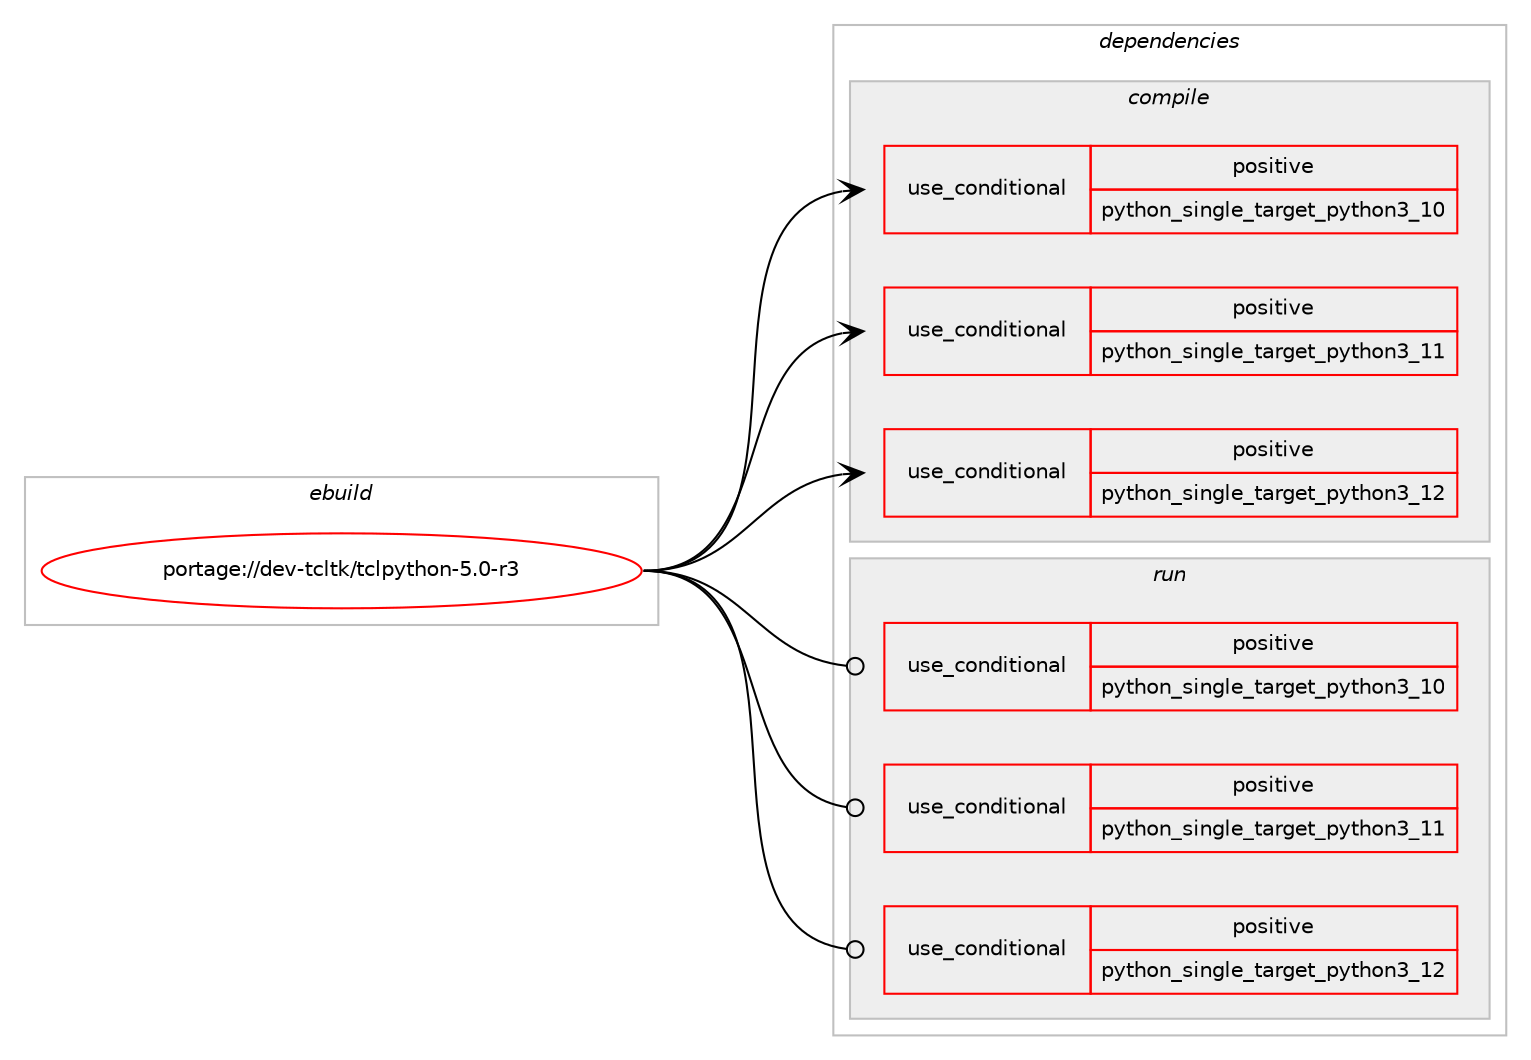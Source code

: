 digraph prolog {

# *************
# Graph options
# *************

newrank=true;
concentrate=true;
compound=true;
graph [rankdir=LR,fontname=Helvetica,fontsize=10,ranksep=1.5];#, ranksep=2.5, nodesep=0.2];
edge  [arrowhead=vee];
node  [fontname=Helvetica,fontsize=10];

# **********
# The ebuild
# **********

subgraph cluster_leftcol {
color=gray;
rank=same;
label=<<i>ebuild</i>>;
id [label="portage://dev-tcltk/tclpython-5.0-r3", color=red, width=4, href="../dev-tcltk/tclpython-5.0-r3.svg"];
}

# ****************
# The dependencies
# ****************

subgraph cluster_midcol {
color=gray;
label=<<i>dependencies</i>>;
subgraph cluster_compile {
fillcolor="#eeeeee";
style=filled;
label=<<i>compile</i>>;
subgraph cond57647 {
dependency107145 [label=<<TABLE BORDER="0" CELLBORDER="1" CELLSPACING="0" CELLPADDING="4"><TR><TD ROWSPAN="3" CELLPADDING="10">use_conditional</TD></TR><TR><TD>positive</TD></TR><TR><TD>python_single_target_python3_10</TD></TR></TABLE>>, shape=none, color=red];
# *** BEGIN UNKNOWN DEPENDENCY TYPE (TODO) ***
# dependency107145 -> package_dependency(portage://dev-tcltk/tclpython-5.0-r3,install,no,dev-lang,python,none,[,,],[slot(3.10)],[])
# *** END UNKNOWN DEPENDENCY TYPE (TODO) ***

}
id:e -> dependency107145:w [weight=20,style="solid",arrowhead="vee"];
subgraph cond57648 {
dependency107146 [label=<<TABLE BORDER="0" CELLBORDER="1" CELLSPACING="0" CELLPADDING="4"><TR><TD ROWSPAN="3" CELLPADDING="10">use_conditional</TD></TR><TR><TD>positive</TD></TR><TR><TD>python_single_target_python3_11</TD></TR></TABLE>>, shape=none, color=red];
# *** BEGIN UNKNOWN DEPENDENCY TYPE (TODO) ***
# dependency107146 -> package_dependency(portage://dev-tcltk/tclpython-5.0-r3,install,no,dev-lang,python,none,[,,],[slot(3.11)],[])
# *** END UNKNOWN DEPENDENCY TYPE (TODO) ***

}
id:e -> dependency107146:w [weight=20,style="solid",arrowhead="vee"];
subgraph cond57649 {
dependency107147 [label=<<TABLE BORDER="0" CELLBORDER="1" CELLSPACING="0" CELLPADDING="4"><TR><TD ROWSPAN="3" CELLPADDING="10">use_conditional</TD></TR><TR><TD>positive</TD></TR><TR><TD>python_single_target_python3_12</TD></TR></TABLE>>, shape=none, color=red];
# *** BEGIN UNKNOWN DEPENDENCY TYPE (TODO) ***
# dependency107147 -> package_dependency(portage://dev-tcltk/tclpython-5.0-r3,install,no,dev-lang,python,none,[,,],[slot(3.12)],[])
# *** END UNKNOWN DEPENDENCY TYPE (TODO) ***

}
id:e -> dependency107147:w [weight=20,style="solid",arrowhead="vee"];
# *** BEGIN UNKNOWN DEPENDENCY TYPE (TODO) ***
# id -> package_dependency(portage://dev-tcltk/tclpython-5.0-r3,install,no,dev-lang,tcl,none,[,,],[slot(0),equal],[])
# *** END UNKNOWN DEPENDENCY TYPE (TODO) ***

}
subgraph cluster_compileandrun {
fillcolor="#eeeeee";
style=filled;
label=<<i>compile and run</i>>;
}
subgraph cluster_run {
fillcolor="#eeeeee";
style=filled;
label=<<i>run</i>>;
subgraph cond57650 {
dependency107148 [label=<<TABLE BORDER="0" CELLBORDER="1" CELLSPACING="0" CELLPADDING="4"><TR><TD ROWSPAN="3" CELLPADDING="10">use_conditional</TD></TR><TR><TD>positive</TD></TR><TR><TD>python_single_target_python3_10</TD></TR></TABLE>>, shape=none, color=red];
# *** BEGIN UNKNOWN DEPENDENCY TYPE (TODO) ***
# dependency107148 -> package_dependency(portage://dev-tcltk/tclpython-5.0-r3,run,no,dev-lang,python,none,[,,],[slot(3.10)],[])
# *** END UNKNOWN DEPENDENCY TYPE (TODO) ***

}
id:e -> dependency107148:w [weight=20,style="solid",arrowhead="odot"];
subgraph cond57651 {
dependency107149 [label=<<TABLE BORDER="0" CELLBORDER="1" CELLSPACING="0" CELLPADDING="4"><TR><TD ROWSPAN="3" CELLPADDING="10">use_conditional</TD></TR><TR><TD>positive</TD></TR><TR><TD>python_single_target_python3_11</TD></TR></TABLE>>, shape=none, color=red];
# *** BEGIN UNKNOWN DEPENDENCY TYPE (TODO) ***
# dependency107149 -> package_dependency(portage://dev-tcltk/tclpython-5.0-r3,run,no,dev-lang,python,none,[,,],[slot(3.11)],[])
# *** END UNKNOWN DEPENDENCY TYPE (TODO) ***

}
id:e -> dependency107149:w [weight=20,style="solid",arrowhead="odot"];
subgraph cond57652 {
dependency107150 [label=<<TABLE BORDER="0" CELLBORDER="1" CELLSPACING="0" CELLPADDING="4"><TR><TD ROWSPAN="3" CELLPADDING="10">use_conditional</TD></TR><TR><TD>positive</TD></TR><TR><TD>python_single_target_python3_12</TD></TR></TABLE>>, shape=none, color=red];
# *** BEGIN UNKNOWN DEPENDENCY TYPE (TODO) ***
# dependency107150 -> package_dependency(portage://dev-tcltk/tclpython-5.0-r3,run,no,dev-lang,python,none,[,,],[slot(3.12)],[])
# *** END UNKNOWN DEPENDENCY TYPE (TODO) ***

}
id:e -> dependency107150:w [weight=20,style="solid",arrowhead="odot"];
# *** BEGIN UNKNOWN DEPENDENCY TYPE (TODO) ***
# id -> package_dependency(portage://dev-tcltk/tclpython-5.0-r3,run,no,dev-lang,tcl,none,[,,],[slot(0),equal],[])
# *** END UNKNOWN DEPENDENCY TYPE (TODO) ***

}
}

# **************
# The candidates
# **************

subgraph cluster_choices {
rank=same;
color=gray;
label=<<i>candidates</i>>;

}

}
